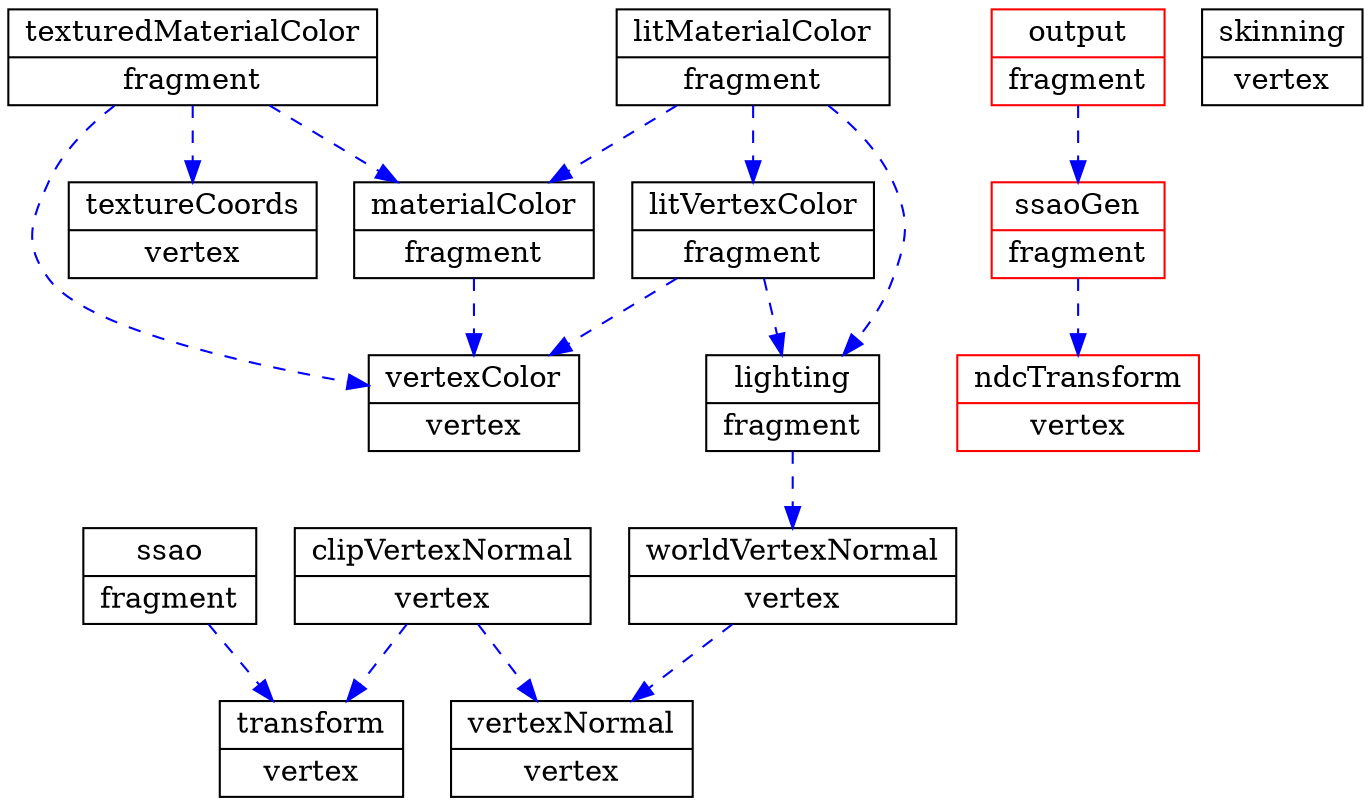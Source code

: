 digraph {
	node [shape=record]
	transform [label="{transform|vertex}" color=black]
	ndcTransform [label="{ndcTransform|vertex}" color=red]
	skinning [label="{skinning|vertex}" color=black]
	vertexColor [label="{vertexColor|vertex}" color=black]
	textureCoords [label="{textureCoords|vertex}" color=black]
	vertexNormal [label="{vertexNormal|vertex}" color=black]
	worldVertexNormal [label="{worldVertexNormal|vertex}" color=black]
	worldVertexNormal -> vertexNormal [color=blue style=dashed]
	clipVertexNormal [label="{clipVertexNormal|vertex}" color=black]
	clipVertexNormal -> vertexNormal [color=blue style=dashed]
	clipVertexNormal -> transform [color=blue style=dashed]
	materialColor [label="{materialColor|fragment}" color=black]
	materialColor -> vertexColor [color=blue style=dashed]
	texturedMaterialColor [label="{texturedMaterialColor|fragment}" color=black]
	texturedMaterialColor -> vertexColor [color=blue style=dashed]
	texturedMaterialColor -> materialColor [color=blue style=dashed]
	texturedMaterialColor -> textureCoords [color=blue style=dashed]
	lighting [label="{lighting|fragment}" color=black]
	lighting -> worldVertexNormal [color=blue style=dashed]
	litVertexColor [label="{litVertexColor|fragment}" color=black]
	litVertexColor -> vertexColor [color=blue style=dashed]
	litVertexColor -> lighting [color=blue style=dashed]
	litMaterialColor [label="{litMaterialColor|fragment}" color=black]
	litMaterialColor -> materialColor [color=blue style=dashed]
	litMaterialColor -> lighting [color=blue style=dashed]
	litMaterialColor -> litVertexColor [color=blue style=dashed]
	ssaoGen [label="{ssaoGen|fragment}" color=red]
	ssaoGen -> ndcTransform [color=blue style=dashed]
	ssao [label="{ssao|fragment}" color=black]
	ssao -> transform [color=blue style=dashed]
	output [label="{output|fragment}" color=red]
	output -> ssaoGen [color=blue style=dashed]
}
